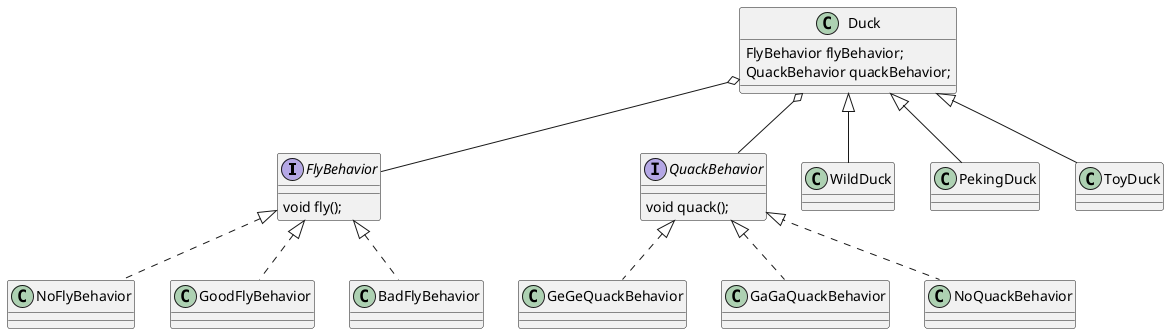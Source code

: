 @startuml


FlyBehavior <|.. NoFlyBehavior
FlyBehavior <|.. GoodFlyBehavior
FlyBehavior <|.. BadFlyBehavior

QuackBehavior <|.. GeGeQuackBehavior
QuackBehavior <|.. GaGaQuackBehavior
QuackBehavior <|.. NoQuackBehavior

Duck <|-- WildDuck
Duck <|-- PekingDuck
Duck <|-- ToyDuck
Duck o--FlyBehavior
Duck o--QuackBehavior

interface FlyBehavior{
 void fly();
}
interface QuackBehavior{
 void quack();
}
class Duck{
  FlyBehavior flyBehavior;
  QuackBehavior quackBehavior;
}

@enduml